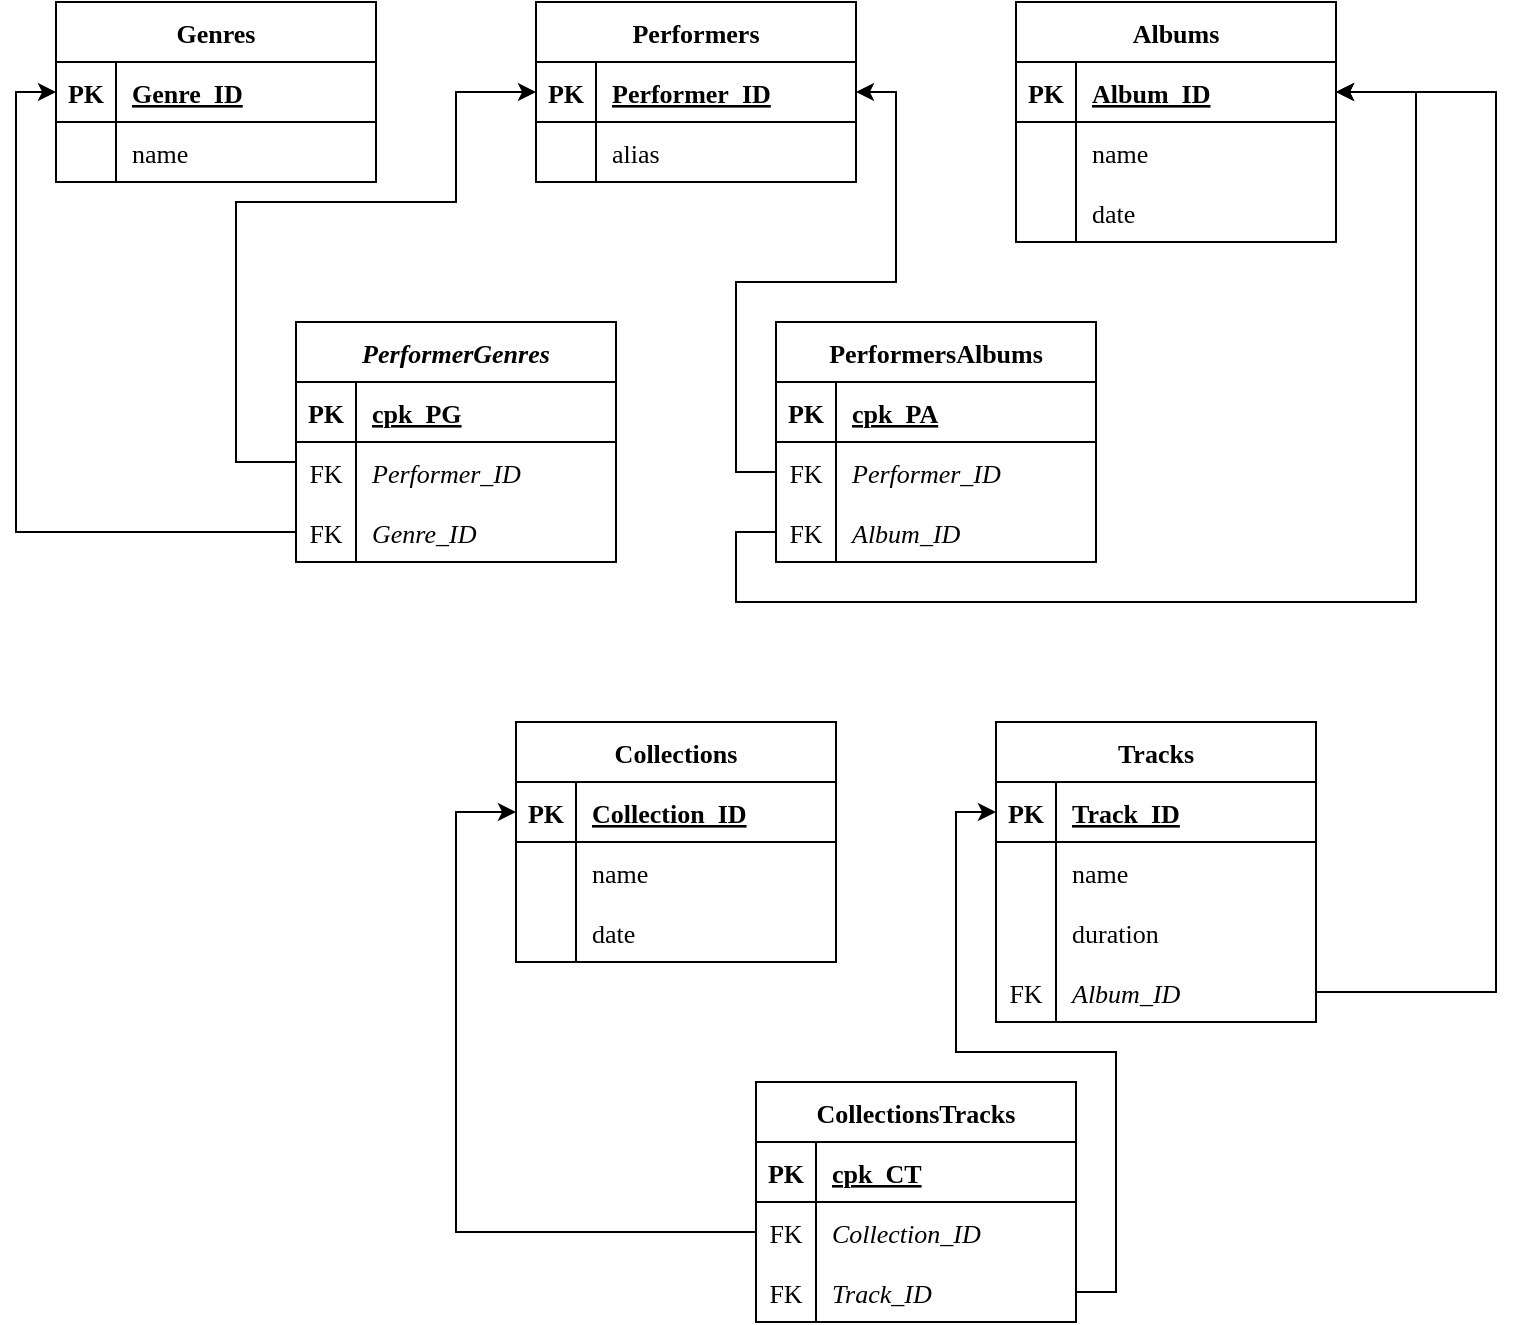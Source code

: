 <mxfile version="20.4.1" type="google"><diagram id="M6zMS2yxHYXMf74WWJmZ" name="Страница 1"><mxGraphModel grid="1" page="1" gridSize="10" guides="1" tooltips="1" connect="1" arrows="1" fold="1" pageScale="1" pageWidth="827" pageHeight="1169" math="0" shadow="0"><root><mxCell id="0"/><mxCell id="1" parent="0"/><mxCell id="DUyPyjvu6tX0fjROsgXw-72" value="Albums" style="shape=table;startSize=30;container=1;collapsible=1;childLayout=tableLayout;fixedRows=1;rowLines=0;fontStyle=1;align=center;resizeLast=1;fontFamily=Verdana;fontSize=13;" vertex="1" parent="1"><mxGeometry x="530" y="40" width="160" height="120" as="geometry"/></mxCell><mxCell id="DUyPyjvu6tX0fjROsgXw-73" value="" style="shape=tableRow;horizontal=0;startSize=0;swimlaneHead=0;swimlaneBody=0;fillColor=none;collapsible=0;dropTarget=0;points=[[0,0.5],[1,0.5]];portConstraint=eastwest;top=0;left=0;right=0;bottom=1;fontFamily=Verdana;fontSize=13;" vertex="1" parent="DUyPyjvu6tX0fjROsgXw-72"><mxGeometry y="30" width="160" height="30" as="geometry"/></mxCell><mxCell id="DUyPyjvu6tX0fjROsgXw-74" value="PK" style="shape=partialRectangle;connectable=0;fillColor=none;top=0;left=0;bottom=0;right=0;fontStyle=1;overflow=hidden;fontFamily=Verdana;fontSize=13;" vertex="1" parent="DUyPyjvu6tX0fjROsgXw-73"><mxGeometry width="30" height="30" as="geometry"><mxRectangle width="30" height="30" as="alternateBounds"/></mxGeometry></mxCell><mxCell id="DUyPyjvu6tX0fjROsgXw-75" value="Album_ID" style="shape=partialRectangle;connectable=0;fillColor=none;top=0;left=0;bottom=0;right=0;align=left;spacingLeft=6;fontStyle=5;overflow=hidden;fontFamily=Verdana;fontSize=13;" vertex="1" parent="DUyPyjvu6tX0fjROsgXw-73"><mxGeometry x="30" width="130" height="30" as="geometry"><mxRectangle width="130" height="30" as="alternateBounds"/></mxGeometry></mxCell><mxCell id="DUyPyjvu6tX0fjROsgXw-76" value="" style="shape=tableRow;horizontal=0;startSize=0;swimlaneHead=0;swimlaneBody=0;fillColor=none;collapsible=0;dropTarget=0;points=[[0,0.5],[1,0.5]];portConstraint=eastwest;top=0;left=0;right=0;bottom=0;fontFamily=Verdana;fontSize=13;" vertex="1" parent="DUyPyjvu6tX0fjROsgXw-72"><mxGeometry y="60" width="160" height="30" as="geometry"/></mxCell><mxCell id="DUyPyjvu6tX0fjROsgXw-77" value="" style="shape=partialRectangle;connectable=0;fillColor=none;top=0;left=0;bottom=0;right=0;editable=1;overflow=hidden;fontFamily=Verdana;fontSize=13;" vertex="1" parent="DUyPyjvu6tX0fjROsgXw-76"><mxGeometry width="30" height="30" as="geometry"><mxRectangle width="30" height="30" as="alternateBounds"/></mxGeometry></mxCell><mxCell id="DUyPyjvu6tX0fjROsgXw-78" value="name" style="shape=partialRectangle;connectable=0;fillColor=none;top=0;left=0;bottom=0;right=0;align=left;spacingLeft=6;overflow=hidden;fontFamily=Verdana;fontSize=13;" vertex="1" parent="DUyPyjvu6tX0fjROsgXw-76"><mxGeometry x="30" width="130" height="30" as="geometry"><mxRectangle width="130" height="30" as="alternateBounds"/></mxGeometry></mxCell><mxCell id="DUyPyjvu6tX0fjROsgXw-79" value="" style="shape=tableRow;horizontal=0;startSize=0;swimlaneHead=0;swimlaneBody=0;fillColor=none;collapsible=0;dropTarget=0;points=[[0,0.5],[1,0.5]];portConstraint=eastwest;top=0;left=0;right=0;bottom=0;fontFamily=Verdana;fontSize=13;" vertex="1" parent="DUyPyjvu6tX0fjROsgXw-72"><mxGeometry y="90" width="160" height="30" as="geometry"/></mxCell><mxCell id="DUyPyjvu6tX0fjROsgXw-80" value="" style="shape=partialRectangle;connectable=0;fillColor=none;top=0;left=0;bottom=0;right=0;editable=1;overflow=hidden;fontFamily=Verdana;fontSize=13;" vertex="1" parent="DUyPyjvu6tX0fjROsgXw-79"><mxGeometry width="30" height="30" as="geometry"><mxRectangle width="30" height="30" as="alternateBounds"/></mxGeometry></mxCell><mxCell id="DUyPyjvu6tX0fjROsgXw-81" value="date" style="shape=partialRectangle;connectable=0;fillColor=none;top=0;left=0;bottom=0;right=0;align=left;spacingLeft=6;overflow=hidden;fontFamily=Verdana;fontSize=13;" vertex="1" parent="DUyPyjvu6tX0fjROsgXw-79"><mxGeometry x="30" width="130" height="30" as="geometry"><mxRectangle width="130" height="30" as="alternateBounds"/></mxGeometry></mxCell><mxCell id="DUyPyjvu6tX0fjROsgXw-85" value="Genres" style="shape=table;startSize=30;container=1;collapsible=1;childLayout=tableLayout;fixedRows=1;rowLines=0;fontStyle=1;align=center;resizeLast=1;fontFamily=Verdana;fontSize=13;" vertex="1" parent="1"><mxGeometry x="50" y="40" width="160" height="90" as="geometry"/></mxCell><mxCell id="DUyPyjvu6tX0fjROsgXw-86" value="" style="shape=tableRow;horizontal=0;startSize=0;swimlaneHead=0;swimlaneBody=0;fillColor=none;collapsible=0;dropTarget=0;points=[[0,0.5],[1,0.5]];portConstraint=eastwest;top=0;left=0;right=0;bottom=1;fontFamily=Verdana;fontSize=13;" vertex="1" parent="DUyPyjvu6tX0fjROsgXw-85"><mxGeometry y="30" width="160" height="30" as="geometry"/></mxCell><mxCell id="DUyPyjvu6tX0fjROsgXw-87" value="PK" style="shape=partialRectangle;connectable=0;fillColor=none;top=0;left=0;bottom=0;right=0;fontStyle=1;overflow=hidden;fontFamily=Verdana;fontSize=13;" vertex="1" parent="DUyPyjvu6tX0fjROsgXw-86"><mxGeometry width="30" height="30" as="geometry"><mxRectangle width="30" height="30" as="alternateBounds"/></mxGeometry></mxCell><mxCell id="DUyPyjvu6tX0fjROsgXw-88" value="Genre_ID" style="shape=partialRectangle;connectable=0;fillColor=none;top=0;left=0;bottom=0;right=0;align=left;spacingLeft=6;fontStyle=5;overflow=hidden;fontFamily=Verdana;fontSize=13;" vertex="1" parent="DUyPyjvu6tX0fjROsgXw-86"><mxGeometry x="30" width="130" height="30" as="geometry"><mxRectangle width="130" height="30" as="alternateBounds"/></mxGeometry></mxCell><mxCell id="DUyPyjvu6tX0fjROsgXw-89" value="" style="shape=tableRow;horizontal=0;startSize=0;swimlaneHead=0;swimlaneBody=0;fillColor=none;collapsible=0;dropTarget=0;points=[[0,0.5],[1,0.5]];portConstraint=eastwest;top=0;left=0;right=0;bottom=0;fontFamily=Verdana;fontSize=13;" vertex="1" parent="DUyPyjvu6tX0fjROsgXw-85"><mxGeometry y="60" width="160" height="30" as="geometry"/></mxCell><mxCell id="DUyPyjvu6tX0fjROsgXw-90" value="" style="shape=partialRectangle;connectable=0;fillColor=none;top=0;left=0;bottom=0;right=0;editable=1;overflow=hidden;fontFamily=Verdana;fontSize=13;" vertex="1" parent="DUyPyjvu6tX0fjROsgXw-89"><mxGeometry width="30" height="30" as="geometry"><mxRectangle width="30" height="30" as="alternateBounds"/></mxGeometry></mxCell><mxCell id="DUyPyjvu6tX0fjROsgXw-91" value="name" style="shape=partialRectangle;connectable=0;fillColor=none;top=0;left=0;bottom=0;right=0;align=left;spacingLeft=6;overflow=hidden;fontFamily=Verdana;fontSize=13;" vertex="1" parent="DUyPyjvu6tX0fjROsgXw-89"><mxGeometry x="30" width="130" height="30" as="geometry"><mxRectangle width="130" height="30" as="alternateBounds"/></mxGeometry></mxCell><mxCell id="DUyPyjvu6tX0fjROsgXw-92" value="Performers" style="shape=table;startSize=30;container=1;collapsible=1;childLayout=tableLayout;fixedRows=1;rowLines=0;fontStyle=1;align=center;resizeLast=1;fontFamily=Verdana;fontSize=13;" vertex="1" parent="1"><mxGeometry x="290" y="40" width="160" height="90" as="geometry"/></mxCell><mxCell id="DUyPyjvu6tX0fjROsgXw-93" value="" style="shape=tableRow;horizontal=0;startSize=0;swimlaneHead=0;swimlaneBody=0;fillColor=none;collapsible=0;dropTarget=0;points=[[0,0.5],[1,0.5]];portConstraint=eastwest;top=0;left=0;right=0;bottom=1;fontFamily=Verdana;fontSize=13;" vertex="1" parent="DUyPyjvu6tX0fjROsgXw-92"><mxGeometry y="30" width="160" height="30" as="geometry"/></mxCell><mxCell id="DUyPyjvu6tX0fjROsgXw-94" value="PK" style="shape=partialRectangle;connectable=0;fillColor=none;top=0;left=0;bottom=0;right=0;fontStyle=1;overflow=hidden;fontFamily=Verdana;fontSize=13;" vertex="1" parent="DUyPyjvu6tX0fjROsgXw-93"><mxGeometry width="30" height="30" as="geometry"><mxRectangle width="30" height="30" as="alternateBounds"/></mxGeometry></mxCell><mxCell id="DUyPyjvu6tX0fjROsgXw-95" value="Performer_ID" style="shape=partialRectangle;connectable=0;fillColor=none;top=0;left=0;bottom=0;right=0;align=left;spacingLeft=6;fontStyle=5;overflow=hidden;fontFamily=Verdana;fontSize=13;" vertex="1" parent="DUyPyjvu6tX0fjROsgXw-93"><mxGeometry x="30" width="130" height="30" as="geometry"><mxRectangle width="130" height="30" as="alternateBounds"/></mxGeometry></mxCell><mxCell id="DUyPyjvu6tX0fjROsgXw-96" value="" style="shape=tableRow;horizontal=0;startSize=0;swimlaneHead=0;swimlaneBody=0;fillColor=none;collapsible=0;dropTarget=0;points=[[0,0.5],[1,0.5]];portConstraint=eastwest;top=0;left=0;right=0;bottom=0;fontFamily=Verdana;fontSize=13;" vertex="1" parent="DUyPyjvu6tX0fjROsgXw-92"><mxGeometry y="60" width="160" height="30" as="geometry"/></mxCell><mxCell id="DUyPyjvu6tX0fjROsgXw-97" value="" style="shape=partialRectangle;connectable=0;fillColor=none;top=0;left=0;bottom=0;right=0;editable=1;overflow=hidden;fontFamily=Verdana;fontSize=13;" vertex="1" parent="DUyPyjvu6tX0fjROsgXw-96"><mxGeometry width="30" height="30" as="geometry"><mxRectangle width="30" height="30" as="alternateBounds"/></mxGeometry></mxCell><mxCell id="DUyPyjvu6tX0fjROsgXw-98" value="alias" style="shape=partialRectangle;connectable=0;fillColor=none;top=0;left=0;bottom=0;right=0;align=left;spacingLeft=6;overflow=hidden;fontFamily=Verdana;fontSize=13;" vertex="1" parent="DUyPyjvu6tX0fjROsgXw-96"><mxGeometry x="30" width="130" height="30" as="geometry"><mxRectangle width="130" height="30" as="alternateBounds"/></mxGeometry></mxCell><mxCell id="DUyPyjvu6tX0fjROsgXw-102" value="Tracks" style="shape=table;startSize=30;container=1;collapsible=1;childLayout=tableLayout;fixedRows=1;rowLines=0;fontStyle=1;align=center;resizeLast=1;fontFamily=Verdana;fontSize=13;" vertex="1" parent="1"><mxGeometry x="520" y="400" width="160" height="150" as="geometry"/></mxCell><mxCell id="DUyPyjvu6tX0fjROsgXw-103" value="" style="shape=tableRow;horizontal=0;startSize=0;swimlaneHead=0;swimlaneBody=0;fillColor=none;collapsible=0;dropTarget=0;points=[[0,0.5],[1,0.5]];portConstraint=eastwest;top=0;left=0;right=0;bottom=1;fontFamily=Verdana;fontSize=13;" vertex="1" parent="DUyPyjvu6tX0fjROsgXw-102"><mxGeometry y="30" width="160" height="30" as="geometry"/></mxCell><mxCell id="DUyPyjvu6tX0fjROsgXw-104" value="PK" style="shape=partialRectangle;connectable=0;fillColor=none;top=0;left=0;bottom=0;right=0;fontStyle=1;overflow=hidden;fontFamily=Verdana;fontSize=13;" vertex="1" parent="DUyPyjvu6tX0fjROsgXw-103"><mxGeometry width="30" height="30" as="geometry"><mxRectangle width="30" height="30" as="alternateBounds"/></mxGeometry></mxCell><mxCell id="DUyPyjvu6tX0fjROsgXw-105" value="Track_ID" style="shape=partialRectangle;connectable=0;fillColor=none;top=0;left=0;bottom=0;right=0;align=left;spacingLeft=6;fontStyle=5;overflow=hidden;fontFamily=Verdana;fontSize=13;" vertex="1" parent="DUyPyjvu6tX0fjROsgXw-103"><mxGeometry x="30" width="130" height="30" as="geometry"><mxRectangle width="130" height="30" as="alternateBounds"/></mxGeometry></mxCell><mxCell id="DUyPyjvu6tX0fjROsgXw-106" value="" style="shape=tableRow;horizontal=0;startSize=0;swimlaneHead=0;swimlaneBody=0;fillColor=none;collapsible=0;dropTarget=0;points=[[0,0.5],[1,0.5]];portConstraint=eastwest;top=0;left=0;right=0;bottom=0;fontFamily=Verdana;fontSize=13;" vertex="1" parent="DUyPyjvu6tX0fjROsgXw-102"><mxGeometry y="60" width="160" height="30" as="geometry"/></mxCell><mxCell id="DUyPyjvu6tX0fjROsgXw-107" value="" style="shape=partialRectangle;connectable=0;fillColor=none;top=0;left=0;bottom=0;right=0;editable=1;overflow=hidden;fontFamily=Verdana;fontSize=13;" vertex="1" parent="DUyPyjvu6tX0fjROsgXw-106"><mxGeometry width="30" height="30" as="geometry"><mxRectangle width="30" height="30" as="alternateBounds"/></mxGeometry></mxCell><mxCell id="DUyPyjvu6tX0fjROsgXw-108" value="name" style="shape=partialRectangle;connectable=0;fillColor=none;top=0;left=0;bottom=0;right=0;align=left;spacingLeft=6;overflow=hidden;fontFamily=Verdana;fontSize=13;" vertex="1" parent="DUyPyjvu6tX0fjROsgXw-106"><mxGeometry x="30" width="130" height="30" as="geometry"><mxRectangle width="130" height="30" as="alternateBounds"/></mxGeometry></mxCell><mxCell id="DUyPyjvu6tX0fjROsgXw-109" value="" style="shape=tableRow;horizontal=0;startSize=0;swimlaneHead=0;swimlaneBody=0;fillColor=none;collapsible=0;dropTarget=0;points=[[0,0.5],[1,0.5]];portConstraint=eastwest;top=0;left=0;right=0;bottom=0;fontFamily=Verdana;fontSize=13;" vertex="1" parent="DUyPyjvu6tX0fjROsgXw-102"><mxGeometry y="90" width="160" height="30" as="geometry"/></mxCell><mxCell id="DUyPyjvu6tX0fjROsgXw-110" value="" style="shape=partialRectangle;connectable=0;fillColor=none;top=0;left=0;bottom=0;right=0;editable=1;overflow=hidden;fontFamily=Verdana;fontSize=13;" vertex="1" parent="DUyPyjvu6tX0fjROsgXw-109"><mxGeometry width="30" height="30" as="geometry"><mxRectangle width="30" height="30" as="alternateBounds"/></mxGeometry></mxCell><mxCell id="DUyPyjvu6tX0fjROsgXw-111" value="duration" style="shape=partialRectangle;connectable=0;fillColor=none;top=0;left=0;bottom=0;right=0;align=left;spacingLeft=6;overflow=hidden;fontFamily=Verdana;fontSize=13;" vertex="1" parent="DUyPyjvu6tX0fjROsgXw-109"><mxGeometry x="30" width="130" height="30" as="geometry"><mxRectangle width="130" height="30" as="alternateBounds"/></mxGeometry></mxCell><mxCell id="DUyPyjvu6tX0fjROsgXw-112" value="" style="shape=tableRow;horizontal=0;startSize=0;swimlaneHead=0;swimlaneBody=0;fillColor=none;collapsible=0;dropTarget=0;points=[[0,0.5],[1,0.5]];portConstraint=eastwest;top=0;left=0;right=0;bottom=0;fontFamily=Verdana;fontSize=13;" vertex="1" parent="DUyPyjvu6tX0fjROsgXw-102"><mxGeometry y="120" width="160" height="30" as="geometry"/></mxCell><mxCell id="DUyPyjvu6tX0fjROsgXw-113" value="FK" style="shape=partialRectangle;connectable=0;fillColor=none;top=0;left=0;bottom=0;right=0;editable=1;overflow=hidden;fontFamily=Verdana;fontSize=13;" vertex="1" parent="DUyPyjvu6tX0fjROsgXw-112"><mxGeometry width="30" height="30" as="geometry"><mxRectangle width="30" height="30" as="alternateBounds"/></mxGeometry></mxCell><mxCell id="DUyPyjvu6tX0fjROsgXw-114" value="Album_ID" style="shape=partialRectangle;connectable=0;fillColor=none;top=0;left=0;bottom=0;right=0;align=left;spacingLeft=6;overflow=hidden;fontFamily=Verdana;fontStyle=2;fontSize=13;" vertex="1" parent="DUyPyjvu6tX0fjROsgXw-112"><mxGeometry x="30" width="130" height="30" as="geometry"><mxRectangle width="130" height="30" as="alternateBounds"/></mxGeometry></mxCell><mxCell id="C9g2utbg6Ikjj9kLNvUf-1" value="Collections" style="shape=table;startSize=30;container=1;collapsible=1;childLayout=tableLayout;fixedRows=1;rowLines=0;fontStyle=1;align=center;resizeLast=1;fontFamily=Verdana;fontSize=13;" vertex="1" parent="1"><mxGeometry x="280" y="400" width="160" height="120" as="geometry"/></mxCell><mxCell id="C9g2utbg6Ikjj9kLNvUf-2" value="" style="shape=tableRow;horizontal=0;startSize=0;swimlaneHead=0;swimlaneBody=0;fillColor=none;collapsible=0;dropTarget=0;points=[[0,0.5],[1,0.5]];portConstraint=eastwest;top=0;left=0;right=0;bottom=1;fontFamily=Verdana;fontSize=13;" vertex="1" parent="C9g2utbg6Ikjj9kLNvUf-1"><mxGeometry y="30" width="160" height="30" as="geometry"/></mxCell><mxCell id="C9g2utbg6Ikjj9kLNvUf-3" value="PK" style="shape=partialRectangle;connectable=0;fillColor=none;top=0;left=0;bottom=0;right=0;fontStyle=1;overflow=hidden;fontFamily=Verdana;fontSize=13;" vertex="1" parent="C9g2utbg6Ikjj9kLNvUf-2"><mxGeometry width="30" height="30" as="geometry"><mxRectangle width="30" height="30" as="alternateBounds"/></mxGeometry></mxCell><mxCell id="C9g2utbg6Ikjj9kLNvUf-4" value="Collection_ID" style="shape=partialRectangle;connectable=0;fillColor=none;top=0;left=0;bottom=0;right=0;align=left;spacingLeft=6;fontStyle=5;overflow=hidden;fontFamily=Verdana;fontSize=13;" vertex="1" parent="C9g2utbg6Ikjj9kLNvUf-2"><mxGeometry x="30" width="130" height="30" as="geometry"><mxRectangle width="130" height="30" as="alternateBounds"/></mxGeometry></mxCell><mxCell id="C9g2utbg6Ikjj9kLNvUf-5" value="" style="shape=tableRow;horizontal=0;startSize=0;swimlaneHead=0;swimlaneBody=0;fillColor=none;collapsible=0;dropTarget=0;points=[[0,0.5],[1,0.5]];portConstraint=eastwest;top=0;left=0;right=0;bottom=0;fontFamily=Verdana;fontSize=13;" vertex="1" parent="C9g2utbg6Ikjj9kLNvUf-1"><mxGeometry y="60" width="160" height="30" as="geometry"/></mxCell><mxCell id="C9g2utbg6Ikjj9kLNvUf-6" value="" style="shape=partialRectangle;connectable=0;fillColor=none;top=0;left=0;bottom=0;right=0;editable=1;overflow=hidden;fontFamily=Verdana;fontSize=13;" vertex="1" parent="C9g2utbg6Ikjj9kLNvUf-5"><mxGeometry width="30" height="30" as="geometry"><mxRectangle width="30" height="30" as="alternateBounds"/></mxGeometry></mxCell><mxCell id="C9g2utbg6Ikjj9kLNvUf-7" value="name" style="shape=partialRectangle;connectable=0;fillColor=none;top=0;left=0;bottom=0;right=0;align=left;spacingLeft=6;overflow=hidden;fontFamily=Verdana;fontSize=13;" vertex="1" parent="C9g2utbg6Ikjj9kLNvUf-5"><mxGeometry x="30" width="130" height="30" as="geometry"><mxRectangle width="130" height="30" as="alternateBounds"/></mxGeometry></mxCell><mxCell id="C9g2utbg6Ikjj9kLNvUf-8" value="" style="shape=tableRow;horizontal=0;startSize=0;swimlaneHead=0;swimlaneBody=0;fillColor=none;collapsible=0;dropTarget=0;points=[[0,0.5],[1,0.5]];portConstraint=eastwest;top=0;left=0;right=0;bottom=0;fontFamily=Verdana;fontSize=13;" vertex="1" parent="C9g2utbg6Ikjj9kLNvUf-1"><mxGeometry y="90" width="160" height="30" as="geometry"/></mxCell><mxCell id="C9g2utbg6Ikjj9kLNvUf-9" value="" style="shape=partialRectangle;connectable=0;fillColor=none;top=0;left=0;bottom=0;right=0;editable=1;overflow=hidden;fontFamily=Verdana;fontSize=13;" vertex="1" parent="C9g2utbg6Ikjj9kLNvUf-8"><mxGeometry width="30" height="30" as="geometry"><mxRectangle width="30" height="30" as="alternateBounds"/></mxGeometry></mxCell><mxCell id="C9g2utbg6Ikjj9kLNvUf-10" value="date" style="shape=partialRectangle;connectable=0;fillColor=none;top=0;left=0;bottom=0;right=0;align=left;spacingLeft=6;overflow=hidden;fontFamily=Verdana;fontSize=13;" vertex="1" parent="C9g2utbg6Ikjj9kLNvUf-8"><mxGeometry x="30" width="130" height="30" as="geometry"><mxRectangle width="130" height="30" as="alternateBounds"/></mxGeometry></mxCell><mxCell id="C9g2utbg6Ikjj9kLNvUf-17" value="PerformerGenres" style="shape=table;startSize=30;container=1;collapsible=1;childLayout=tableLayout;fixedRows=1;rowLines=0;fontStyle=3;align=center;resizeLast=1;fontFamily=Verdana;fontSize=13;" vertex="1" parent="1"><mxGeometry x="170" y="200" width="160" height="120" as="geometry"><mxRectangle x="360" y="520" width="180" height="30" as="alternateBounds"/></mxGeometry></mxCell><mxCell id="C9g2utbg6Ikjj9kLNvUf-18" value="" style="shape=tableRow;horizontal=0;startSize=0;swimlaneHead=0;swimlaneBody=0;fillColor=none;collapsible=0;dropTarget=0;points=[[0,0.5],[1,0.5]];portConstraint=eastwest;top=0;left=0;right=0;bottom=1;fontFamily=Verdana;fontSize=13;" vertex="1" parent="C9g2utbg6Ikjj9kLNvUf-17"><mxGeometry y="30" width="160" height="30" as="geometry"/></mxCell><mxCell id="C9g2utbg6Ikjj9kLNvUf-19" value="PK" style="shape=partialRectangle;connectable=0;fillColor=none;top=0;left=0;bottom=0;right=0;fontStyle=1;overflow=hidden;fontFamily=Verdana;fontSize=13;" vertex="1" parent="C9g2utbg6Ikjj9kLNvUf-18"><mxGeometry width="30" height="30" as="geometry"><mxRectangle width="30" height="30" as="alternateBounds"/></mxGeometry></mxCell><mxCell id="C9g2utbg6Ikjj9kLNvUf-20" value="cpk_PG" style="shape=partialRectangle;connectable=0;fillColor=none;top=0;left=0;bottom=0;right=0;align=left;spacingLeft=6;fontStyle=5;overflow=hidden;fontFamily=Verdana;fontSize=13;" vertex="1" parent="C9g2utbg6Ikjj9kLNvUf-18"><mxGeometry x="30" width="130" height="30" as="geometry"><mxRectangle width="130" height="30" as="alternateBounds"/></mxGeometry></mxCell><mxCell id="C9g2utbg6Ikjj9kLNvUf-21" value="" style="shape=tableRow;horizontal=0;startSize=0;swimlaneHead=0;swimlaneBody=0;fillColor=none;collapsible=0;dropTarget=0;points=[[0,0.5],[1,0.5]];portConstraint=eastwest;top=0;left=0;right=0;bottom=0;fontFamily=Verdana;fontSize=13;" vertex="1" parent="C9g2utbg6Ikjj9kLNvUf-17"><mxGeometry y="60" width="160" height="30" as="geometry"/></mxCell><mxCell id="C9g2utbg6Ikjj9kLNvUf-22" value="FK" style="shape=partialRectangle;connectable=0;fillColor=none;top=0;left=0;bottom=0;right=0;editable=1;overflow=hidden;fontFamily=Verdana;fontSize=13;" vertex="1" parent="C9g2utbg6Ikjj9kLNvUf-21"><mxGeometry width="30" height="30" as="geometry"><mxRectangle width="30" height="30" as="alternateBounds"/></mxGeometry></mxCell><mxCell id="C9g2utbg6Ikjj9kLNvUf-23" value="Performer_ID" style="shape=partialRectangle;connectable=0;fillColor=none;top=0;left=0;bottom=0;right=0;align=left;spacingLeft=6;overflow=hidden;fontFamily=Verdana;fontSize=13;fontStyle=2" vertex="1" parent="C9g2utbg6Ikjj9kLNvUf-21"><mxGeometry x="30" width="130" height="30" as="geometry"><mxRectangle width="130" height="30" as="alternateBounds"/></mxGeometry></mxCell><mxCell id="C9g2utbg6Ikjj9kLNvUf-24" value="" style="shape=tableRow;horizontal=0;startSize=0;swimlaneHead=0;swimlaneBody=0;fillColor=none;collapsible=0;dropTarget=0;points=[[0,0.5],[1,0.5]];portConstraint=eastwest;top=0;left=0;right=0;bottom=0;fontFamily=Verdana;fontSize=13;" vertex="1" parent="C9g2utbg6Ikjj9kLNvUf-17"><mxGeometry y="90" width="160" height="30" as="geometry"/></mxCell><mxCell id="C9g2utbg6Ikjj9kLNvUf-25" value="FK" style="shape=partialRectangle;connectable=0;fillColor=none;top=0;left=0;bottom=0;right=0;editable=1;overflow=hidden;fontFamily=Verdana;fontSize=13;" vertex="1" parent="C9g2utbg6Ikjj9kLNvUf-24"><mxGeometry width="30" height="30" as="geometry"><mxRectangle width="30" height="30" as="alternateBounds"/></mxGeometry></mxCell><mxCell id="C9g2utbg6Ikjj9kLNvUf-26" value="Genre_ID" style="shape=partialRectangle;connectable=0;fillColor=none;top=0;left=0;bottom=0;right=0;align=left;spacingLeft=6;overflow=hidden;fontFamily=Verdana;fontSize=13;fontStyle=2" vertex="1" parent="C9g2utbg6Ikjj9kLNvUf-24"><mxGeometry x="30" width="130" height="30" as="geometry"><mxRectangle width="130" height="30" as="alternateBounds"/></mxGeometry></mxCell><mxCell id="C9g2utbg6Ikjj9kLNvUf-59" style="edgeStyle=orthogonalEdgeStyle;rounded=0;orthogonalLoop=1;jettySize=auto;html=1;exitX=0;exitY=0.5;exitDx=0;exitDy=0;entryX=0;entryY=0.5;entryDx=0;entryDy=0;" edge="1" parent="1" source="C9g2utbg6Ikjj9kLNvUf-24" target="DUyPyjvu6tX0fjROsgXw-86"><mxGeometry relative="1" as="geometry"/></mxCell><mxCell id="C9g2utbg6Ikjj9kLNvUf-60" value="PerformersAlbums" style="shape=table;startSize=30;container=1;collapsible=1;childLayout=tableLayout;fixedRows=1;rowLines=0;fontStyle=1;align=center;resizeLast=1;fontFamily=Verdana;fontSize=13;" vertex="1" parent="1"><mxGeometry x="410" y="200" width="160" height="120" as="geometry"><mxRectangle x="360" y="520" width="180" height="30" as="alternateBounds"/></mxGeometry></mxCell><mxCell id="C9g2utbg6Ikjj9kLNvUf-61" value="" style="shape=tableRow;horizontal=0;startSize=0;swimlaneHead=0;swimlaneBody=0;fillColor=none;collapsible=0;dropTarget=0;points=[[0,0.5],[1,0.5]];portConstraint=eastwest;top=0;left=0;right=0;bottom=1;fontFamily=Verdana;fontSize=13;" vertex="1" parent="C9g2utbg6Ikjj9kLNvUf-60"><mxGeometry y="30" width="160" height="30" as="geometry"/></mxCell><mxCell id="C9g2utbg6Ikjj9kLNvUf-62" value="PK" style="shape=partialRectangle;connectable=0;fillColor=none;top=0;left=0;bottom=0;right=0;fontStyle=1;overflow=hidden;fontFamily=Verdana;fontSize=13;" vertex="1" parent="C9g2utbg6Ikjj9kLNvUf-61"><mxGeometry width="30" height="30" as="geometry"><mxRectangle width="30" height="30" as="alternateBounds"/></mxGeometry></mxCell><mxCell id="C9g2utbg6Ikjj9kLNvUf-63" value="cpk_PA" style="shape=partialRectangle;connectable=0;fillColor=none;top=0;left=0;bottom=0;right=0;align=left;spacingLeft=6;fontStyle=5;overflow=hidden;fontFamily=Verdana;fontSize=13;" vertex="1" parent="C9g2utbg6Ikjj9kLNvUf-61"><mxGeometry x="30" width="130" height="30" as="geometry"><mxRectangle width="130" height="30" as="alternateBounds"/></mxGeometry></mxCell><mxCell id="C9g2utbg6Ikjj9kLNvUf-64" value="" style="shape=tableRow;horizontal=0;startSize=0;swimlaneHead=0;swimlaneBody=0;fillColor=none;collapsible=0;dropTarget=0;points=[[0,0.5],[1,0.5]];portConstraint=eastwest;top=0;left=0;right=0;bottom=0;fontFamily=Verdana;fontSize=13;" vertex="1" parent="C9g2utbg6Ikjj9kLNvUf-60"><mxGeometry y="60" width="160" height="30" as="geometry"/></mxCell><mxCell id="C9g2utbg6Ikjj9kLNvUf-65" value="FK" style="shape=partialRectangle;connectable=0;fillColor=none;top=0;left=0;bottom=0;right=0;editable=1;overflow=hidden;fontFamily=Verdana;fontSize=13;" vertex="1" parent="C9g2utbg6Ikjj9kLNvUf-64"><mxGeometry width="30" height="30" as="geometry"><mxRectangle width="30" height="30" as="alternateBounds"/></mxGeometry></mxCell><mxCell id="C9g2utbg6Ikjj9kLNvUf-66" value="Performer_ID" style="shape=partialRectangle;connectable=0;fillColor=none;top=0;left=0;bottom=0;right=0;align=left;spacingLeft=6;overflow=hidden;fontFamily=Verdana;fontSize=13;fontStyle=2" vertex="1" parent="C9g2utbg6Ikjj9kLNvUf-64"><mxGeometry x="30" width="130" height="30" as="geometry"><mxRectangle width="130" height="30" as="alternateBounds"/></mxGeometry></mxCell><mxCell id="C9g2utbg6Ikjj9kLNvUf-67" value="" style="shape=tableRow;horizontal=0;startSize=0;swimlaneHead=0;swimlaneBody=0;fillColor=none;collapsible=0;dropTarget=0;points=[[0,0.5],[1,0.5]];portConstraint=eastwest;top=0;left=0;right=0;bottom=0;fontFamily=Verdana;fontSize=13;" vertex="1" parent="C9g2utbg6Ikjj9kLNvUf-60"><mxGeometry y="90" width="160" height="30" as="geometry"/></mxCell><mxCell id="C9g2utbg6Ikjj9kLNvUf-68" value="FK" style="shape=partialRectangle;connectable=0;fillColor=none;top=0;left=0;bottom=0;right=0;editable=1;overflow=hidden;fontFamily=Verdana;fontSize=13;" vertex="1" parent="C9g2utbg6Ikjj9kLNvUf-67"><mxGeometry width="30" height="30" as="geometry"><mxRectangle width="30" height="30" as="alternateBounds"/></mxGeometry></mxCell><mxCell id="C9g2utbg6Ikjj9kLNvUf-69" value="Album_ID" style="shape=partialRectangle;connectable=0;fillColor=none;top=0;left=0;bottom=0;right=0;align=left;spacingLeft=6;overflow=hidden;fontFamily=Verdana;fontSize=13;fontStyle=2" vertex="1" parent="C9g2utbg6Ikjj9kLNvUf-67"><mxGeometry x="30" width="130" height="30" as="geometry"><mxRectangle width="130" height="30" as="alternateBounds"/></mxGeometry></mxCell><mxCell id="C9g2utbg6Ikjj9kLNvUf-76" style="edgeStyle=orthogonalEdgeStyle;rounded=0;orthogonalLoop=1;jettySize=auto;html=1;exitX=0;exitY=0.5;exitDx=0;exitDy=0;entryX=0;entryY=0.5;entryDx=0;entryDy=0;" edge="1" parent="1" source="C9g2utbg6Ikjj9kLNvUf-21" target="DUyPyjvu6tX0fjROsgXw-93"><mxGeometry relative="1" as="geometry"><Array as="points"><mxPoint x="170" y="270"/><mxPoint x="140" y="270"/><mxPoint x="140" y="140"/><mxPoint x="250" y="140"/><mxPoint x="250" y="85"/></Array></mxGeometry></mxCell><mxCell id="C9g2utbg6Ikjj9kLNvUf-77" style="edgeStyle=orthogonalEdgeStyle;rounded=0;orthogonalLoop=1;jettySize=auto;html=1;exitX=0;exitY=0.5;exitDx=0;exitDy=0;entryX=1;entryY=0.5;entryDx=0;entryDy=0;" edge="1" parent="1" source="C9g2utbg6Ikjj9kLNvUf-64" target="DUyPyjvu6tX0fjROsgXw-93"><mxGeometry relative="1" as="geometry"/></mxCell><mxCell id="C9g2utbg6Ikjj9kLNvUf-79" style="edgeStyle=orthogonalEdgeStyle;rounded=0;orthogonalLoop=1;jettySize=auto;html=1;exitX=0;exitY=0.5;exitDx=0;exitDy=0;entryX=1;entryY=0.5;entryDx=0;entryDy=0;" edge="1" parent="1" source="C9g2utbg6Ikjj9kLNvUf-67" target="DUyPyjvu6tX0fjROsgXw-73"><mxGeometry relative="1" as="geometry"><mxPoint x="700" y="350" as="targetPoint"/><Array as="points"><mxPoint x="390" y="305"/><mxPoint x="390" y="340"/><mxPoint x="730" y="340"/><mxPoint x="730" y="85"/></Array></mxGeometry></mxCell><mxCell id="C9g2utbg6Ikjj9kLNvUf-81" style="edgeStyle=orthogonalEdgeStyle;rounded=0;orthogonalLoop=1;jettySize=auto;html=1;exitX=1;exitY=0.5;exitDx=0;exitDy=0;entryX=1;entryY=0.5;entryDx=0;entryDy=0;" edge="1" parent="1" source="DUyPyjvu6tX0fjROsgXw-112" target="DUyPyjvu6tX0fjROsgXw-73"><mxGeometry relative="1" as="geometry"><Array as="points"><mxPoint x="770" y="535"/><mxPoint x="770" y="85"/></Array></mxGeometry></mxCell><mxCell id="C9g2utbg6Ikjj9kLNvUf-82" value="CollectionsTracks" style="shape=table;startSize=30;container=1;collapsible=1;childLayout=tableLayout;fixedRows=1;rowLines=0;fontStyle=1;align=center;resizeLast=1;fontFamily=Verdana;fontSize=13;" vertex="1" parent="1"><mxGeometry x="400" y="580" width="160" height="120" as="geometry"><mxRectangle x="360" y="520" width="180" height="30" as="alternateBounds"/></mxGeometry></mxCell><mxCell id="C9g2utbg6Ikjj9kLNvUf-83" value="" style="shape=tableRow;horizontal=0;startSize=0;swimlaneHead=0;swimlaneBody=0;fillColor=none;collapsible=0;dropTarget=0;points=[[0,0.5],[1,0.5]];portConstraint=eastwest;top=0;left=0;right=0;bottom=1;fontFamily=Verdana;fontSize=13;" vertex="1" parent="C9g2utbg6Ikjj9kLNvUf-82"><mxGeometry y="30" width="160" height="30" as="geometry"/></mxCell><mxCell id="C9g2utbg6Ikjj9kLNvUf-84" value="PK" style="shape=partialRectangle;connectable=0;fillColor=none;top=0;left=0;bottom=0;right=0;fontStyle=1;overflow=hidden;fontFamily=Verdana;fontSize=13;" vertex="1" parent="C9g2utbg6Ikjj9kLNvUf-83"><mxGeometry width="30" height="30" as="geometry"><mxRectangle width="30" height="30" as="alternateBounds"/></mxGeometry></mxCell><mxCell id="C9g2utbg6Ikjj9kLNvUf-85" value="cpk_CT" style="shape=partialRectangle;connectable=0;fillColor=none;top=0;left=0;bottom=0;right=0;align=left;spacingLeft=6;fontStyle=5;overflow=hidden;fontFamily=Verdana;fontSize=13;" vertex="1" parent="C9g2utbg6Ikjj9kLNvUf-83"><mxGeometry x="30" width="130" height="30" as="geometry"><mxRectangle width="130" height="30" as="alternateBounds"/></mxGeometry></mxCell><mxCell id="C9g2utbg6Ikjj9kLNvUf-86" value="" style="shape=tableRow;horizontal=0;startSize=0;swimlaneHead=0;swimlaneBody=0;fillColor=none;collapsible=0;dropTarget=0;points=[[0,0.5],[1,0.5]];portConstraint=eastwest;top=0;left=0;right=0;bottom=0;fontFamily=Verdana;fontSize=13;" vertex="1" parent="C9g2utbg6Ikjj9kLNvUf-82"><mxGeometry y="60" width="160" height="30" as="geometry"/></mxCell><mxCell id="C9g2utbg6Ikjj9kLNvUf-87" value="FK" style="shape=partialRectangle;connectable=0;fillColor=none;top=0;left=0;bottom=0;right=0;editable=1;overflow=hidden;fontFamily=Verdana;fontSize=13;" vertex="1" parent="C9g2utbg6Ikjj9kLNvUf-86"><mxGeometry width="30" height="30" as="geometry"><mxRectangle width="30" height="30" as="alternateBounds"/></mxGeometry></mxCell><mxCell id="C9g2utbg6Ikjj9kLNvUf-88" value="Collection_ID" style="shape=partialRectangle;connectable=0;fillColor=none;top=0;left=0;bottom=0;right=0;align=left;spacingLeft=6;overflow=hidden;fontFamily=Verdana;fontSize=13;fontStyle=2" vertex="1" parent="C9g2utbg6Ikjj9kLNvUf-86"><mxGeometry x="30" width="130" height="30" as="geometry"><mxRectangle width="130" height="30" as="alternateBounds"/></mxGeometry></mxCell><mxCell id="C9g2utbg6Ikjj9kLNvUf-89" value="" style="shape=tableRow;horizontal=0;startSize=0;swimlaneHead=0;swimlaneBody=0;fillColor=none;collapsible=0;dropTarget=0;points=[[0,0.5],[1,0.5]];portConstraint=eastwest;top=0;left=0;right=0;bottom=0;fontFamily=Verdana;fontSize=13;" vertex="1" parent="C9g2utbg6Ikjj9kLNvUf-82"><mxGeometry y="90" width="160" height="30" as="geometry"/></mxCell><mxCell id="C9g2utbg6Ikjj9kLNvUf-90" value="FK" style="shape=partialRectangle;connectable=0;fillColor=none;top=0;left=0;bottom=0;right=0;editable=1;overflow=hidden;fontFamily=Verdana;fontSize=13;" vertex="1" parent="C9g2utbg6Ikjj9kLNvUf-89"><mxGeometry width="30" height="30" as="geometry"><mxRectangle width="30" height="30" as="alternateBounds"/></mxGeometry></mxCell><mxCell id="C9g2utbg6Ikjj9kLNvUf-91" value="Track_ID" style="shape=partialRectangle;connectable=0;fillColor=none;top=0;left=0;bottom=0;right=0;align=left;spacingLeft=6;overflow=hidden;fontFamily=Verdana;fontSize=13;fontStyle=2" vertex="1" parent="C9g2utbg6Ikjj9kLNvUf-89"><mxGeometry x="30" width="130" height="30" as="geometry"><mxRectangle width="130" height="30" as="alternateBounds"/></mxGeometry></mxCell><mxCell id="C9g2utbg6Ikjj9kLNvUf-92" style="edgeStyle=orthogonalEdgeStyle;rounded=0;orthogonalLoop=1;jettySize=auto;html=1;exitX=0;exitY=0.5;exitDx=0;exitDy=0;entryX=0;entryY=0.5;entryDx=0;entryDy=0;" edge="1" parent="1" source="C9g2utbg6Ikjj9kLNvUf-86" target="C9g2utbg6Ikjj9kLNvUf-2"><mxGeometry relative="1" as="geometry"><Array as="points"><mxPoint x="250" y="655"/><mxPoint x="250" y="445"/></Array></mxGeometry></mxCell><mxCell id="C9g2utbg6Ikjj9kLNvUf-94" style="edgeStyle=orthogonalEdgeStyle;rounded=0;orthogonalLoop=1;jettySize=auto;html=1;exitX=1;exitY=0.5;exitDx=0;exitDy=0;entryX=0;entryY=0.5;entryDx=0;entryDy=0;" edge="1" parent="1" source="C9g2utbg6Ikjj9kLNvUf-89" target="DUyPyjvu6tX0fjROsgXw-103"><mxGeometry relative="1" as="geometry"/></mxCell></root></mxGraphModel></diagram></mxfile>